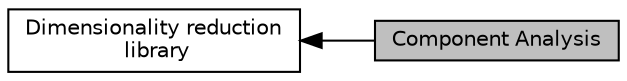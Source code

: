 digraph "Component Analysis"
{
  edge [fontname="Helvetica",fontsize="10",labelfontname="Helvetica",labelfontsize="10"];
  node [fontname="Helvetica",fontsize="10",shape=record];
  rankdir=LR;
  Node1 [label="Dimensionality reduction\l library",height=0.2,width=0.4,color="black", fillcolor="white", style="filled",URL="$group__DimRedLibrary.html"];
  Node0 [label="Component Analysis",height=0.2,width=0.4,color="black", fillcolor="grey75", style="filled", fontcolor="black"];
  Node1->Node0 [shape=plaintext, dir="back", style="solid"];
}
